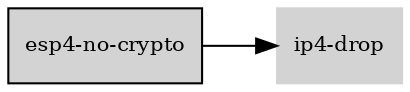 digraph "esp4_no_crypto_subgraph" {
  rankdir=LR;
  node [shape=box, style=filled, fontsize=10, color=lightgray, fontcolor=black, fillcolor=lightgray];
  "esp4-no-crypto" [color=black, fontcolor=black, fillcolor=lightgray];
  edge [fontsize=8];
  "esp4-no-crypto" -> "ip4-drop";
}
